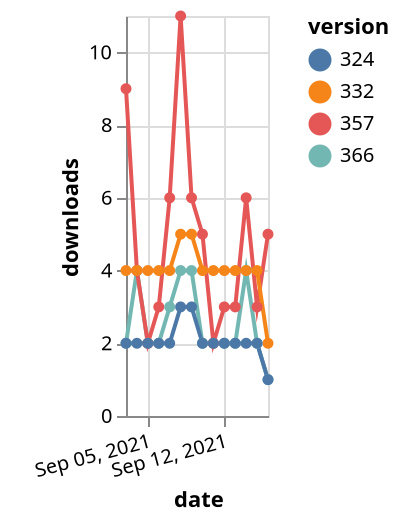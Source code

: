 {"$schema": "https://vega.github.io/schema/vega-lite/v5.json", "description": "A simple bar chart with embedded data.", "data": {"values": [{"date": "2021-09-03", "total": 3121, "delta": 2, "version": "366"}, {"date": "2021-09-04", "total": 3125, "delta": 4, "version": "366"}, {"date": "2021-09-05", "total": 3127, "delta": 2, "version": "366"}, {"date": "2021-09-06", "total": 3129, "delta": 2, "version": "366"}, {"date": "2021-09-07", "total": 3132, "delta": 3, "version": "366"}, {"date": "2021-09-08", "total": 3136, "delta": 4, "version": "366"}, {"date": "2021-09-09", "total": 3140, "delta": 4, "version": "366"}, {"date": "2021-09-10", "total": 3142, "delta": 2, "version": "366"}, {"date": "2021-09-11", "total": 3144, "delta": 2, "version": "366"}, {"date": "2021-09-12", "total": 3146, "delta": 2, "version": "366"}, {"date": "2021-09-13", "total": 3148, "delta": 2, "version": "366"}, {"date": "2021-09-14", "total": 3152, "delta": 4, "version": "366"}, {"date": "2021-09-15", "total": 3154, "delta": 2, "version": "366"}, {"date": "2021-09-16", "total": 3155, "delta": 1, "version": "366"}, {"date": "2021-09-03", "total": 5736, "delta": 9, "version": "357"}, {"date": "2021-09-04", "total": 5740, "delta": 4, "version": "357"}, {"date": "2021-09-05", "total": 5742, "delta": 2, "version": "357"}, {"date": "2021-09-06", "total": 5745, "delta": 3, "version": "357"}, {"date": "2021-09-07", "total": 5751, "delta": 6, "version": "357"}, {"date": "2021-09-08", "total": 5762, "delta": 11, "version": "357"}, {"date": "2021-09-09", "total": 5768, "delta": 6, "version": "357"}, {"date": "2021-09-10", "total": 5773, "delta": 5, "version": "357"}, {"date": "2021-09-11", "total": 5775, "delta": 2, "version": "357"}, {"date": "2021-09-12", "total": 5778, "delta": 3, "version": "357"}, {"date": "2021-09-13", "total": 5781, "delta": 3, "version": "357"}, {"date": "2021-09-14", "total": 5787, "delta": 6, "version": "357"}, {"date": "2021-09-15", "total": 5790, "delta": 3, "version": "357"}, {"date": "2021-09-16", "total": 5795, "delta": 5, "version": "357"}, {"date": "2021-09-03", "total": 4980, "delta": 4, "version": "332"}, {"date": "2021-09-04", "total": 4984, "delta": 4, "version": "332"}, {"date": "2021-09-05", "total": 4988, "delta": 4, "version": "332"}, {"date": "2021-09-06", "total": 4992, "delta": 4, "version": "332"}, {"date": "2021-09-07", "total": 4996, "delta": 4, "version": "332"}, {"date": "2021-09-08", "total": 5001, "delta": 5, "version": "332"}, {"date": "2021-09-09", "total": 5006, "delta": 5, "version": "332"}, {"date": "2021-09-10", "total": 5010, "delta": 4, "version": "332"}, {"date": "2021-09-11", "total": 5014, "delta": 4, "version": "332"}, {"date": "2021-09-12", "total": 5018, "delta": 4, "version": "332"}, {"date": "2021-09-13", "total": 5022, "delta": 4, "version": "332"}, {"date": "2021-09-14", "total": 5026, "delta": 4, "version": "332"}, {"date": "2021-09-15", "total": 5030, "delta": 4, "version": "332"}, {"date": "2021-09-16", "total": 5032, "delta": 2, "version": "332"}, {"date": "2021-09-03", "total": 2628, "delta": 2, "version": "324"}, {"date": "2021-09-04", "total": 2630, "delta": 2, "version": "324"}, {"date": "2021-09-05", "total": 2632, "delta": 2, "version": "324"}, {"date": "2021-09-06", "total": 2634, "delta": 2, "version": "324"}, {"date": "2021-09-07", "total": 2636, "delta": 2, "version": "324"}, {"date": "2021-09-08", "total": 2639, "delta": 3, "version": "324"}, {"date": "2021-09-09", "total": 2642, "delta": 3, "version": "324"}, {"date": "2021-09-10", "total": 2644, "delta": 2, "version": "324"}, {"date": "2021-09-11", "total": 2646, "delta": 2, "version": "324"}, {"date": "2021-09-12", "total": 2648, "delta": 2, "version": "324"}, {"date": "2021-09-13", "total": 2650, "delta": 2, "version": "324"}, {"date": "2021-09-14", "total": 2652, "delta": 2, "version": "324"}, {"date": "2021-09-15", "total": 2654, "delta": 2, "version": "324"}, {"date": "2021-09-16", "total": 2655, "delta": 1, "version": "324"}]}, "width": "container", "mark": {"type": "line", "point": {"filled": true}}, "encoding": {"x": {"field": "date", "type": "temporal", "timeUnit": "yearmonthdate", "title": "date", "axis": {"labelAngle": -15}}, "y": {"field": "delta", "type": "quantitative", "title": "downloads"}, "color": {"field": "version", "type": "nominal"}, "tooltip": {"field": "delta"}}}